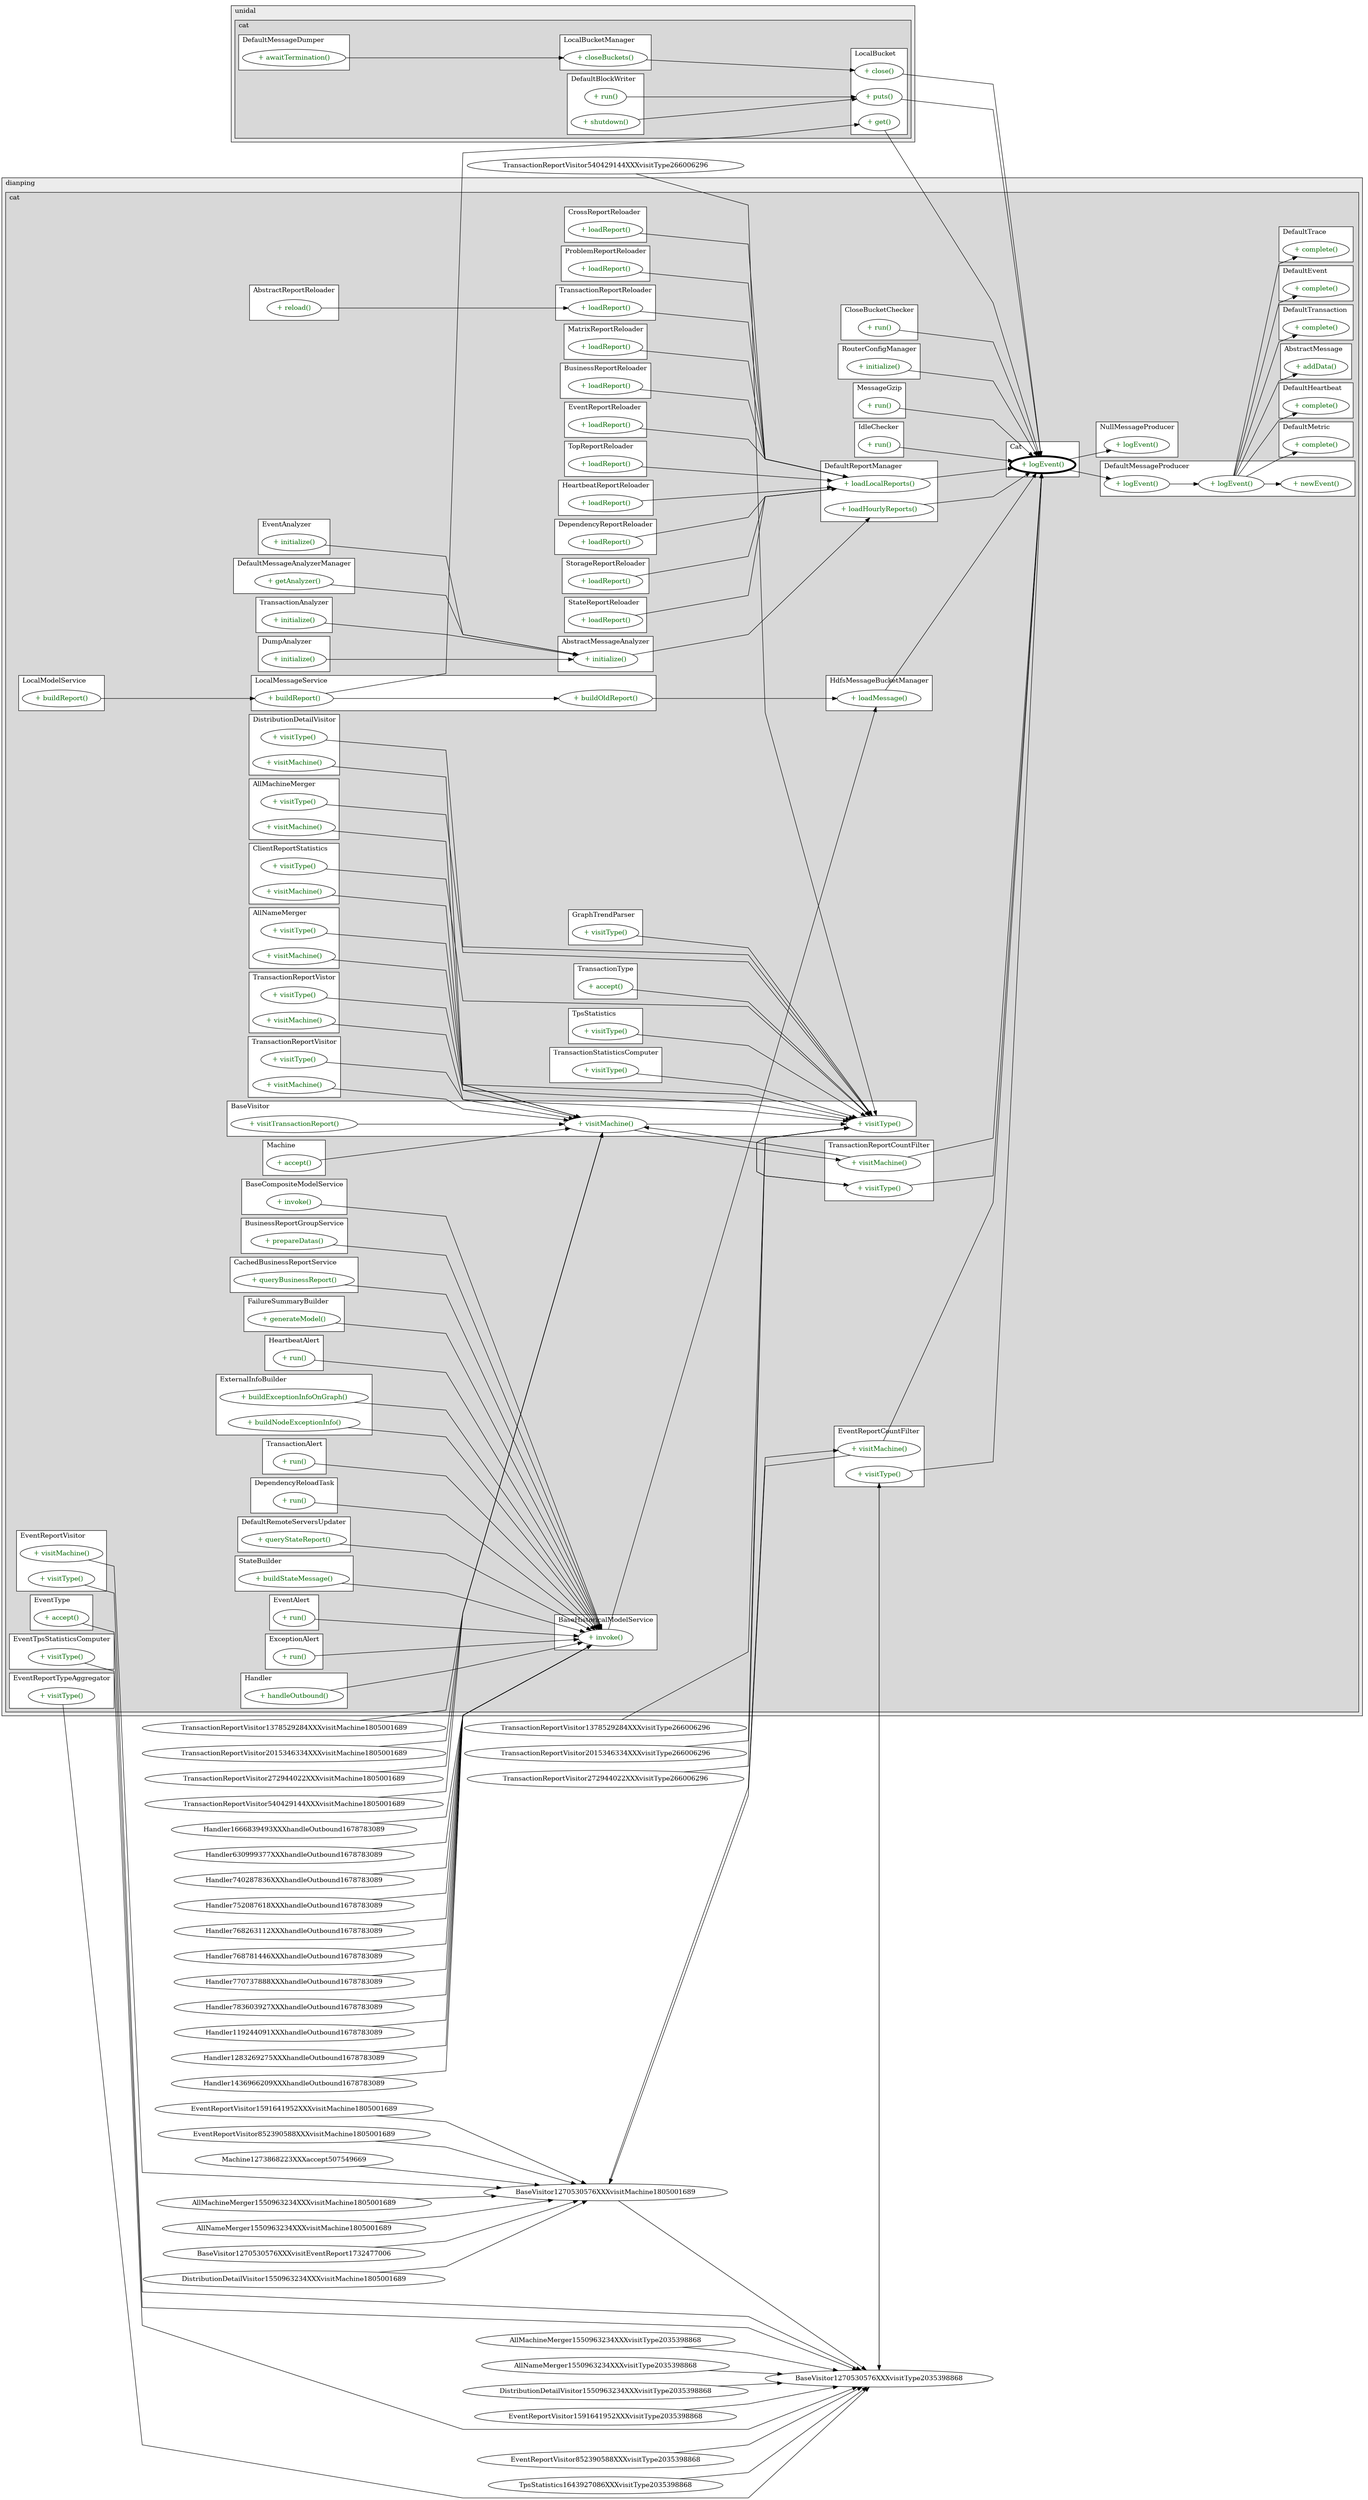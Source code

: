 @startuml

/' diagram meta data start
config=CallConfiguration;
{
  "rootMethod": "com.dianping.cat.Cat#logEvent(String,String)",
  "projectClassification": {
    "searchMode": "OpenProject", // OpenProject, AllProjects
    "includedProjects": "",
    "pathEndKeywords": "*.impl",
    "isClientPath": "",
    "isClientName": "",
    "isTestPath": "",
    "isTestName": "",
    "isMappingPath": "",
    "isMappingName": "",
    "isDataAccessPath": "",
    "isDataAccessName": "",
    "isDataStructurePath": "",
    "isDataStructureName": "",
    "isInterfaceStructuresPath": "",
    "isInterfaceStructuresName": "",
    "isEntryPointPath": "",
    "isEntryPointName": ""
  },
  "graphRestriction": {
    "classPackageExcludeFilter": "",
    "classPackageIncludeFilter": "",
    "classNameExcludeFilter": "",
    "classNameIncludeFilter": "",
    "methodNameExcludeFilter": "",
    "methodNameIncludeFilter": "",
    "removeByInheritance": "", // inheritance/annotation based filtering is done in a second step
    "removeByAnnotation": "",
    "removeByClassPackage": "", // cleanup the graph after inheritance/annotation based filtering is done
    "removeByClassName": "",
    "cutMappings": false,
    "cutEnum": true,
    "cutTests": true,
    "cutClient": true,
    "cutDataAccess": true,
    "cutInterfaceStructures": true,
    "cutDataStructures": true,
    "cutGetterAndSetter": true,
    "cutConstructors": true
  },
  "graphTraversal": {
    "forwardDepth": 3,
    "backwardDepth": 3,
    "classPackageExcludeFilter": "",
    "classPackageIncludeFilter": "",
    "classNameExcludeFilter": "",
    "classNameIncludeFilter": "",
    "methodNameExcludeFilter": "",
    "methodNameIncludeFilter": "",
    "hideMappings": false,
    "hideDataStructures": false,
    "hidePrivateMethods": true,
    "hideInterfaceCalls": true, // indirection: implementation -> interface (is hidden) -> implementation
    "onlyShowApplicationEntryPoints": false // root node is included
  },
  "details": {
    "aggregation": "GroupByClass", // ByClass, GroupByClass, None
    "showMethodParametersTypes": false,
    "showMethodParametersNames": false,
    "showMethodReturnType": false,
    "showPackageLevels": 2,
    "showCallOrder": false,
    "edgeMode": "MethodsOnly", // TypesOnly, MethodsOnly, TypesAndMethods, MethodsAndDirectTypeUsage
    "showDetailedClassStructure": false
  },
  "rootClass": "com.dianping.cat.Cat"
}
diagram meta data end '/



digraph g {
    rankdir="LR"
    splines=polyline
    

'nodes 
subgraph cluster_231963676 { 
   	label=dianping
	labeljust=l
	fillcolor="#ececec"
	style=filled
   
   subgraph cluster_1054235340 { 
   	label=cat
	labeljust=l
	fillcolor="#d8d8d8"
	style=filled
   
   subgraph cluster_1015290100 { 
   	label=Machine
	labeljust=l
	fillcolor=white
	style=filled
   
   Machine397285307XXXaccept507549669[
	label="+ accept()"
	style=filled
	fillcolor=white
	tooltip="Machine

null"
	fontcolor=darkgreen
];
} 

subgraph cluster_1027207451 { 
   	label=TransactionType
	labeljust=l
	fillcolor=white
	style=filled
   
   TransactionType397285307XXXaccept507549669[
	label="+ accept()"
	style=filled
	fillcolor=white
	tooltip="TransactionType

null"
	fontcolor=darkgreen
];
} 

subgraph cluster_1092814406 { 
   	label=AllNameMerger
	labeljust=l
	fillcolor=white
	style=filled
   
   AllNameMerger1014684834XXXvisitMachine1805001689[
	label="+ visitMachine()"
	style=filled
	fillcolor=white
	tooltip="AllNameMerger

null"
	fontcolor=darkgreen
];

AllNameMerger1014684834XXXvisitType266006296[
	label="+ visitType()"
	style=filled
	fillcolor=white
	tooltip="AllNameMerger

null"
	fontcolor=darkgreen
];
} 

subgraph cluster_1104302607 { 
   	label=CloseBucketChecker
	labeljust=l
	fillcolor=white
	style=filled
   
   CloseBucketChecker1196726320XXXrun0[
	label="+ run()"
	style=filled
	fillcolor=white
	tooltip="CloseBucketChecker

null"
	fontcolor=darkgreen
];
} 

subgraph cluster_1112354460 { 
   	label=ProblemReportReloader
	labeljust=l
	fillcolor=white
	style=filled
   
   ProblemReportReloader116099857XXXloadReport3327612[
	label="+ loadReport()"
	style=filled
	fillcolor=white
	tooltip="ProblemReportReloader

null"
	fontcolor=darkgreen
];
} 

subgraph cluster_1171320324 { 
   	label=DefaultMetric
	labeljust=l
	fillcolor=white
	style=filled
   
   DefaultMetric982561799XXXcomplete0[
	label="+ complete()"
	style=filled
	fillcolor=white
	tooltip="DefaultMetric

&#10;		 Complete the message construction.&#10;		"
	fontcolor=darkgreen
];
} 

subgraph cluster_1230537965 { 
   	label=AbstractReportReloader
	labeljust=l
	fillcolor=white
	style=filled
   
   AbstractReportReloader1534198365XXXreload3327612[
	label="+ reload()"
	style=filled
	fillcolor=white
	tooltip="AbstractReportReloader

null"
	fontcolor=darkgreen
];
} 

subgraph cluster_1257165599 { 
   	label=BusinessReportGroupService
	labeljust=l
	fillcolor=white
	style=filled
   
   BusinessReportGroupService792960521XXXprepareDatas477497297[
	label="+ prepareDatas()"
	style=filled
	fillcolor=white
	tooltip="BusinessReportGroupService

null"
	fontcolor=darkgreen
];
} 

subgraph cluster_1309613838 { 
   	label=CachedBusinessReportService
	labeljust=l
	fillcolor=white
	style=filled
   
   CachedBusinessReportService798456449XXXqueryBusinessReport950324557[
	label="+ queryBusinessReport()"
	style=filled
	fillcolor=white
	tooltip="CachedBusinessReportService

null"
	fontcolor=darkgreen
];
} 

subgraph cluster_1311775320 { 
   	label=MatrixReportReloader
	labeljust=l
	fillcolor=white
	style=filled
   
   MatrixReportReloader116099857XXXloadReport3327612[
	label="+ loadReport()"
	style=filled
	fillcolor=white
	tooltip="MatrixReportReloader

null"
	fontcolor=darkgreen
];
} 

subgraph cluster_1354815889 { 
   	label=DumpAnalyzer
	labeljust=l
	fillcolor=white
	style=filled
   
   DumpAnalyzer762293801XXXinitialize1545233316[
	label="+ initialize()"
	style=filled
	fillcolor=white
	tooltip="DumpAnalyzer

null"
	fontcolor=darkgreen
];
} 

subgraph cluster_1402298898 { 
   	label=EventTpsStatisticsComputer
	labeljust=l
	fillcolor=white
	style=filled
   
   EventTpsStatisticsComputer2139641623XXXvisitType2035398868[
	label="+ visitType()"
	style=filled
	fillcolor=white
	tooltip="EventTpsStatisticsComputer

null"
	fontcolor=darkgreen
];
} 

subgraph cluster_1419266843 { 
   	label=TransactionReportReloader
	labeljust=l
	fillcolor=white
	style=filled
   
   TransactionReportReloader116099857XXXloadReport3327612[
	label="+ loadReport()"
	style=filled
	fillcolor=white
	tooltip="TransactionReportReloader

null"
	fontcolor=darkgreen
];
} 

subgraph cluster_1423420454 { 
   	label=RouterConfigManager
	labeljust=l
	fillcolor=white
	style=filled
   
   RouterConfigManager938245874XXXinitialize0[
	label="+ initialize()"
	style=filled
	fillcolor=white
	tooltip="RouterConfigManager

null"
	fontcolor=darkgreen
];
} 

subgraph cluster_1454440535 { 
   	label=TransactionStatisticsComputer
	labeljust=l
	fillcolor=white
	style=filled
   
   TransactionStatisticsComputer976050789XXXvisitType266006296[
	label="+ visitType()"
	style=filled
	fillcolor=white
	tooltip="TransactionStatisticsComputer

null"
	fontcolor=darkgreen
];
} 

subgraph cluster_146084160 { 
   	label=FailureSummaryBuilder
	labeljust=l
	fillcolor=white
	style=filled
   
   FailureSummaryBuilder655011407XXXgenerateModel950324557[
	label="+ generateModel()"
	style=filled
	fillcolor=white
	tooltip="FailureSummaryBuilder

null"
	fontcolor=darkgreen
];
} 

subgraph cluster_1508807895 { 
   	label=BusinessReportReloader
	labeljust=l
	fillcolor=white
	style=filled
   
   BusinessReportReloader116099857XXXloadReport3327612[
	label="+ loadReport()"
	style=filled
	fillcolor=white
	tooltip="BusinessReportReloader

null"
	fontcolor=darkgreen
];
} 

subgraph cluster_1536005449 { 
   	label=HeartbeatAlert
	labeljust=l
	fillcolor=white
	style=filled
   
   HeartbeatAlert1714023003XXXrun0[
	label="+ run()"
	style=filled
	fillcolor=white
	tooltip="HeartbeatAlert

null"
	fontcolor=darkgreen
];
} 

subgraph cluster_1566527841 { 
   	label=LocalMessageService
	labeljust=l
	fillcolor=white
	style=filled
   
   LocalMessageService372281738XXXbuildOldReport1340167043[
	label="+ buildOldReport()"
	style=filled
	fillcolor=white
	tooltip="LocalMessageService

null"
	fontcolor=darkgreen
];

LocalMessageService372281738XXXbuildReport1340167043[
	label="+ buildReport()"
	style=filled
	fillcolor=white
	tooltip="LocalMessageService

null"
	fontcolor=darkgreen
];
} 

subgraph cluster_1575149545 { 
   	label=EventReportReloader
	labeljust=l
	fillcolor=white
	style=filled
   
   EventReportReloader116099857XXXloadReport3327612[
	label="+ loadReport()"
	style=filled
	fillcolor=white
	tooltip="EventReportReloader

null"
	fontcolor=darkgreen
];
} 

subgraph cluster_1631429255 { 
   	label=ExternalInfoBuilder
	labeljust=l
	fillcolor=white
	style=filled
   
   ExternalInfoBuilder119244091XXXbuildExceptionInfoOnGraph693934916[
	label="+ buildExceptionInfoOnGraph()"
	style=filled
	fillcolor=white
	tooltip="ExternalInfoBuilder

null"
	fontcolor=darkgreen
];

ExternalInfoBuilder119244091XXXbuildNodeExceptionInfo1055667658[
	label="+ buildNodeExceptionInfo()"
	style=filled
	fillcolor=white
	tooltip="ExternalInfoBuilder

null"
	fontcolor=darkgreen
];
} 

subgraph cluster_16322269 { 
   	label=MessageGzip
	labeljust=l
	fillcolor=white
	style=filled
   
   MessageGzip1196726320XXXrun0[
	label="+ run()"
	style=filled
	fillcolor=white
	tooltip="MessageGzip

null"
	fontcolor=darkgreen
];
} 

subgraph cluster_1663430405 { 
   	label=TransactionAlert
	labeljust=l
	fillcolor=white
	style=filled
   
   TransactionAlert149352775XXXrun0[
	label="+ run()"
	style=filled
	fillcolor=white
	tooltip="TransactionAlert

null"
	fontcolor=darkgreen
];
} 

subgraph cluster_1714593488 { 
   	label=DefaultHeartbeat
	labeljust=l
	fillcolor=white
	style=filled
   
   DefaultHeartbeat982561799XXXcomplete0[
	label="+ complete()"
	style=filled
	fillcolor=white
	tooltip="DefaultHeartbeat

&#10;		 Complete the message construction.&#10;		"
	fontcolor=darkgreen
];
} 

subgraph cluster_1756666490 { 
   	label=EventReportTypeAggregator
	labeljust=l
	fillcolor=white
	style=filled
   
   EventReportTypeAggregator2139641623XXXvisitType2035398868[
	label="+ visitType()"
	style=filled
	fillcolor=white
	tooltip="EventReportTypeAggregator

null"
	fontcolor=darkgreen
];
} 

subgraph cluster_1793177277 { 
   	label=TransactionReportVistor
	labeljust=l
	fillcolor=white
	style=filled
   
   TransactionReportVistor768263112XXXvisitMachine1805001689[
	label="+ visitMachine()"
	style=filled
	fillcolor=white
	tooltip="TransactionReportVistor

null"
	fontcolor=darkgreen
];

TransactionReportVistor768263112XXXvisitType266006296[
	label="+ visitType()"
	style=filled
	fillcolor=white
	tooltip="TransactionReportVistor

null"
	fontcolor=darkgreen
];
} 

subgraph cluster_1808896656 { 
   	label=AbstractMessage
	labeljust=l
	fillcolor=white
	style=filled
   
   AbstractMessage982561799XXXaddData1808118735[
	label="+ addData()"
	style=filled
	fillcolor=white
	tooltip="AbstractMessage

&#10;		 add one or multiple key-value pairs to the message.&#10;		&#10;		 @param keyValuePairs key-value pairs like 'a=1&b=2&...'&#10;		"
	fontcolor=darkgreen
];
} 

subgraph cluster_1811805865 { 
   	label=EventAnalyzer
	labeljust=l
	fillcolor=white
	style=filled
   
   EventAnalyzer2139641623XXXinitialize1545233316[
	label="+ initialize()"
	style=filled
	fillcolor=white
	tooltip="EventAnalyzer

null"
	fontcolor=darkgreen
];
} 

subgraph cluster_1824915805 { 
   	label=DefaultReportManager
	labeljust=l
	fillcolor=white
	style=filled
   
   DefaultReportManager1062576471XXXloadHourlyReports1893863326[
	label="+ loadHourlyReports()"
	style=filled
	fillcolor=white
	tooltip="DefaultReportManager

null"
	fontcolor=darkgreen
];

DefaultReportManager1062576471XXXloadLocalReports78517503[
	label="+ loadLocalReports()"
	style=filled
	fillcolor=white
	tooltip="DefaultReportManager

null"
	fontcolor=darkgreen
];
} 

subgraph cluster_1842262706 { 
   	label=AbstractMessageAnalyzer
	labeljust=l
	fillcolor=white
	style=filled
   
   AbstractMessageAnalyzer468824849XXXinitialize1545233316[
	label="+ initialize()"
	style=filled
	fillcolor=white
	tooltip="AbstractMessageAnalyzer

null"
	fontcolor=darkgreen
];
} 

subgraph cluster_1859717909 { 
   	label=IdleChecker
	labeljust=l
	fillcolor=white
	style=filled
   
   IdleChecker1514078750XXXrun0[
	label="+ run()"
	style=filled
	fillcolor=white
	tooltip="IdleChecker

null"
	fontcolor=darkgreen
];
} 

subgraph cluster_1868558254 { 
   	label=TopReportReloader
	labeljust=l
	fillcolor=white
	style=filled
   
   TopReportReloader116099857XXXloadReport3327612[
	label="+ loadReport()"
	style=filled
	fillcolor=white
	tooltip="TopReportReloader

null"
	fontcolor=darkgreen
];
} 

subgraph cluster_18792960 { 
   	label=DependencyReloadTask
	labeljust=l
	fillcolor=white
	style=filled
   
   DependencyReloadTask717202409XXXrun0[
	label="+ run()"
	style=filled
	fillcolor=white
	tooltip="DependencyReloadTask

null"
	fontcolor=darkgreen
];
} 

subgraph cluster_189317177 { 
   	label=LocalModelService
	labeljust=l
	fillcolor=white
	style=filled
   
   LocalModelService1722581904XXXbuildReport1340167043[
	label="+ buildReport()"
	style=filled
	fillcolor=white
	tooltip="LocalModelService

null"
	fontcolor=darkgreen
];
} 

subgraph cluster_1933276400 { 
   	label=EventReportCountFilter
	labeljust=l
	fillcolor=white
	style=filled
   
   EventReportCountFilter2139641623XXXvisitMachine1805001689[
	label="+ visitMachine()"
	style=filled
	fillcolor=white
	tooltip="EventReportCountFilter

null"
	fontcolor=darkgreen
];

EventReportCountFilter2139641623XXXvisitType2035398868[
	label="+ visitType()"
	style=filled
	fillcolor=white
	tooltip="EventReportCountFilter

null"
	fontcolor=darkgreen
];
} 

subgraph cluster_1944383941 { 
   	label=BaseHistoricalModelService
	labeljust=l
	fillcolor=white
	style=filled
   
   BaseHistoricalModelService1722581904XXXinvoke1120842566[
	label="+ invoke()"
	style=filled
	fillcolor=white
	tooltip="BaseHistoricalModelService

null"
	fontcolor=darkgreen
];
} 

subgraph cluster_1969892999 { 
   	label=HeartbeatReportReloader
	labeljust=l
	fillcolor=white
	style=filled
   
   HeartbeatReportReloader116099857XXXloadReport3327612[
	label="+ loadReport()"
	style=filled
	fillcolor=white
	tooltip="HeartbeatReportReloader

null"
	fontcolor=darkgreen
];
} 

subgraph cluster_198531614 { 
   	label=DependencyReportReloader
	labeljust=l
	fillcolor=white
	style=filled
   
   DependencyReportReloader116099857XXXloadReport3327612[
	label="+ loadReport()"
	style=filled
	fillcolor=white
	tooltip="DependencyReportReloader

null"
	fontcolor=darkgreen
];
} 

subgraph cluster_2031921028 { 
   	label=DefaultRemoteServersUpdater
	labeljust=l
	fillcolor=white
	style=filled
   
   DefaultRemoteServersUpdater1539190358XXXqueryStateReport949119647[
	label="+ queryStateReport()"
	style=filled
	fillcolor=white
	tooltip="DefaultRemoteServersUpdater

null"
	fontcolor=darkgreen
];
} 

subgraph cluster_2050591348 { 
   	label=EventReportVisitor
	labeljust=l
	fillcolor=white
	style=filled
   
   EventReportVisitor1840581666XXXvisitMachine1805001689[
	label="+ visitMachine()"
	style=filled
	fillcolor=white
	tooltip="EventReportVisitor

null"
	fontcolor=darkgreen
];

EventReportVisitor1840581666XXXvisitType2035398868[
	label="+ visitType()"
	style=filled
	fillcolor=white
	tooltip="EventReportVisitor

null"
	fontcolor=darkgreen
];
} 

subgraph cluster_2052925464 { 
   	label=TransactionReportCountFilter
	labeljust=l
	fillcolor=white
	style=filled
   
   TransactionReportCountFilter976050789XXXvisitMachine1805001689[
	label="+ visitMachine()"
	style=filled
	fillcolor=white
	tooltip="TransactionReportCountFilter

null"
	fontcolor=darkgreen
];

TransactionReportCountFilter976050789XXXvisitType266006296[
	label="+ visitType()"
	style=filled
	fillcolor=white
	tooltip="TransactionReportCountFilter

null"
	fontcolor=darkgreen
];
} 

subgraph cluster_2108814250 { 
   	label=HdfsMessageBucketManager
	labeljust=l
	fillcolor=white
	style=filled
   
   HdfsMessageBucketManager1768709789XXXloadMessage1808118735[
	label="+ loadMessage()"
	style=filled
	fillcolor=white
	tooltip="HdfsMessageBucketManager

null"
	fontcolor=darkgreen
];
} 

subgraph cluster_248402300 { 
   	label=DefaultMessageAnalyzerManager
	labeljust=l
	fillcolor=white
	style=filled
   
   DefaultMessageAnalyzerManager468824849XXXgetAnalyzer949119647[
	label="+ getAnalyzer()"
	style=filled
	fillcolor=white
	tooltip="DefaultMessageAnalyzerManager

null"
	fontcolor=darkgreen
];
} 

subgraph cluster_287720525 { 
   	label=DistributionDetailVisitor
	labeljust=l
	fillcolor=white
	style=filled
   
   DistributionDetailVisitor1014684834XXXvisitMachine1805001689[
	label="+ visitMachine()"
	style=filled
	fillcolor=white
	tooltip="DistributionDetailVisitor

null"
	fontcolor=darkgreen
];

DistributionDetailVisitor1014684834XXXvisitType266006296[
	label="+ visitType()"
	style=filled
	fillcolor=white
	tooltip="DistributionDetailVisitor

null"
	fontcolor=darkgreen
];
} 

subgraph cluster_351046188 { 
   	label=AllMachineMerger
	labeljust=l
	fillcolor=white
	style=filled
   
   AllMachineMerger1014684834XXXvisitMachine1805001689[
	label="+ visitMachine()"
	style=filled
	fillcolor=white
	tooltip="AllMachineMerger

null"
	fontcolor=darkgreen
];

AllMachineMerger1014684834XXXvisitType266006296[
	label="+ visitType()"
	style=filled
	fillcolor=white
	tooltip="AllMachineMerger

null"
	fontcolor=darkgreen
];
} 

subgraph cluster_391222381 { 
   	label=ClientReportStatistics
	labeljust=l
	fillcolor=white
	style=filled
   
   ClientReportStatistics1271214333XXXvisitMachine1805001689[
	label="+ visitMachine()"
	style=filled
	fillcolor=white
	tooltip="ClientReportStatistics

null"
	fontcolor=darkgreen
];

ClientReportStatistics1271214333XXXvisitType266006296[
	label="+ visitType()"
	style=filled
	fillcolor=white
	tooltip="ClientReportStatistics

null"
	fontcolor=darkgreen
];
} 

subgraph cluster_398883310 { 
   	label=DefaultTransaction
	labeljust=l
	fillcolor=white
	style=filled
   
   DefaultTransaction982561799XXXcomplete0[
	label="+ complete()"
	style=filled
	fillcolor=white
	tooltip="DefaultTransaction

&#10;		 Complete the message construction.&#10;		"
	fontcolor=darkgreen
];
} 

subgraph cluster_42615432 { 
   	label=StorageReportReloader
	labeljust=l
	fillcolor=white
	style=filled
   
   StorageReportReloader116099857XXXloadReport3327612[
	label="+ loadReport()"
	style=filled
	fillcolor=white
	tooltip="StorageReportReloader

null"
	fontcolor=darkgreen
];
} 

subgraph cluster_440947171 { 
   	label=BaseVisitor
	labeljust=l
	fillcolor=white
	style=filled
   
   BaseVisitor390039700XXXvisitMachine1805001689[
	label="+ visitMachine()"
	style=filled
	fillcolor=white
	tooltip="BaseVisitor

null"
	fontcolor=darkgreen
];

BaseVisitor390039700XXXvisitTransactionReport2141702766[
	label="+ visitTransactionReport()"
	style=filled
	fillcolor=white
	tooltip="BaseVisitor

null"
	fontcolor=darkgreen
];

BaseVisitor390039700XXXvisitType266006296[
	label="+ visitType()"
	style=filled
	fillcolor=white
	tooltip="BaseVisitor

null"
	fontcolor=darkgreen
];
} 

subgraph cluster_456340942 { 
   	label=StateReportReloader
	labeljust=l
	fillcolor=white
	style=filled
   
   StateReportReloader116099857XXXloadReport3327612[
	label="+ loadReport()"
	style=filled
	fillcolor=white
	tooltip="StateReportReloader

null"
	fontcolor=darkgreen
];
} 

subgraph cluster_527168046 { 
   	label=TpsStatistics
	labeljust=l
	fillcolor=white
	style=filled
   
   TpsStatistics88127514XXXvisitType266006296[
	label="+ visitType()"
	style=filled
	fillcolor=white
	tooltip="TpsStatistics

null"
	fontcolor=darkgreen
];
} 

subgraph cluster_557111791 { 
   	label=TransactionReportVisitor
	labeljust=l
	fillcolor=white
	style=filled
   
   TransactionReportVisitor1913663259XXXvisitMachine1805001689[
	label="+ visitMachine()"
	style=filled
	fillcolor=white
	tooltip="TransactionReportVisitor

null"
	fontcolor=darkgreen
];

TransactionReportVisitor1913663259XXXvisitType266006296[
	label="+ visitType()"
	style=filled
	fillcolor=white
	tooltip="TransactionReportVisitor

null"
	fontcolor=darkgreen
];
} 

subgraph cluster_642047153 { 
   	label=TransactionAnalyzer
	labeljust=l
	fillcolor=white
	style=filled
   
   TransactionAnalyzer976050789XXXinitialize1545233316[
	label="+ initialize()"
	style=filled
	fillcolor=white
	tooltip="TransactionAnalyzer

null"
	fontcolor=darkgreen
];
} 

subgraph cluster_647801249 { 
   	label=StateBuilder
	labeljust=l
	fillcolor=white
	style=filled
   
   StateBuilder783603927XXXbuildStateMessage2028467489[
	label="+ buildStateMessage()"
	style=filled
	fillcolor=white
	tooltip="StateBuilder

null"
	fontcolor=darkgreen
];
} 

subgraph cluster_653325837 { 
   	label=EventAlert
	labeljust=l
	fillcolor=white
	style=filled
   
   EventAlert1946561597XXXrun0[
	label="+ run()"
	style=filled
	fillcolor=white
	tooltip="EventAlert

null"
	fontcolor=darkgreen
];
} 

subgraph cluster_690055997 { 
   	label=CrossReportReloader
	labeljust=l
	fillcolor=white
	style=filled
   
   CrossReportReloader116099857XXXloadReport3327612[
	label="+ loadReport()"
	style=filled
	fillcolor=white
	tooltip="CrossReportReloader

null"
	fontcolor=darkgreen
];
} 

subgraph cluster_698307350 { 
   	label=GraphTrendParser
	labeljust=l
	fillcolor=white
	style=filled
   
   GraphTrendParser88127514XXXvisitType266006296[
	label="+ visitType()"
	style=filled
	fillcolor=white
	tooltip="GraphTrendParser

null"
	fontcolor=darkgreen
];
} 

subgraph cluster_729580959 { 
   	label=Cat
	labeljust=l
	fillcolor=white
	style=filled
   
   Cat2002533913XXXlogEvent2013066710[
	label="+ logEvent()"
	style=filled
	fillcolor=white
	tooltip="Cat

null"
	penwidth=4
	fontcolor=darkgreen
];
} 

subgraph cluster_754689691 { 
   	label=EventType
	labeljust=l
	fillcolor=white
	style=filled
   
   EventType1273868223XXXaccept507549669[
	label="+ accept()"
	style=filled
	fillcolor=white
	tooltip="EventType

null"
	fontcolor=darkgreen
];
} 

subgraph cluster_766785005 { 
   	label=DefaultMessageProducer
	labeljust=l
	fillcolor=white
	style=filled
   
   DefaultMessageProducer982561799XXXlogEvent2012146208[
	label="+ logEvent()"
	style=filled
	fillcolor=white
	tooltip="DefaultMessageProducer

&#10;		 Log an event in one shot.&#10;		&#10;		 @param type event type&#10;		 @param name event name&#10;		 @param status \"0\" means success, otherwise means error code&#10;		 @param nameValuePairs name value pairs in the format of \"a=1&b=2&...\"&#10;		"
	fontcolor=darkgreen
];

DefaultMessageProducer982561799XXXlogEvent2013066710[
	label="+ logEvent()"
	style=filled
	fillcolor=white
	tooltip="DefaultMessageProducer

&#10;		 Log an event in one shot with SUCCESS status.&#10;		&#10;		 @param type event type&#10;		 @param name event name&#10;		"
	fontcolor=darkgreen
];

DefaultMessageProducer982561799XXXnewEvent2013066710[
	label="+ newEvent()"
	style=filled
	fillcolor=white
	tooltip="DefaultMessageProducer

&#10;		 Create a new event with given type and name.&#10;		&#10;		 @param type event type&#10;		 @param name event name&#10;		"
	fontcolor=darkgreen
];
} 

subgraph cluster_773623139 { 
   	label=NullMessageProducer
	labeljust=l
	fillcolor=white
	style=filled
   
   NullMessageProducer982561799XXXlogEvent2013066710[
	label="+ logEvent()"
	style=filled
	fillcolor=white
	tooltip="NullMessageProducer

&#10;		 Log an event in one shot with SUCCESS status.&#10;		&#10;		 @param type event type&#10;		 @param name event name&#10;		"
	fontcolor=darkgreen
];
} 

subgraph cluster_786603214 { 
   	label=DefaultEvent
	labeljust=l
	fillcolor=white
	style=filled
   
   DefaultEvent982561799XXXcomplete0[
	label="+ complete()"
	style=filled
	fillcolor=white
	tooltip="DefaultEvent

&#10;		 Complete the message construction.&#10;		"
	fontcolor=darkgreen
];
} 

subgraph cluster_7896541 { 
   	label=ExceptionAlert
	labeljust=l
	fillcolor=white
	style=filled
   
   ExceptionAlert433294088XXXrun0[
	label="+ run()"
	style=filled
	fillcolor=white
	tooltip="ExceptionAlert

null"
	fontcolor=darkgreen
];
} 

subgraph cluster_800332665 { 
   	label=DefaultTrace
	labeljust=l
	fillcolor=white
	style=filled
   
   DefaultTrace982561799XXXcomplete0[
	label="+ complete()"
	style=filled
	fillcolor=white
	tooltip="DefaultTrace

&#10;		 Complete the message construction.&#10;		"
	fontcolor=darkgreen
];
} 

subgraph cluster_861740201 { 
   	label=Handler
	labeljust=l
	fillcolor=white
	style=filled
   
   Handler1913663259XXXhandleOutbound1678783089[
	label="+ handleOutbound()"
	style=filled
	fillcolor=white
	tooltip="Handler

null"
	fontcolor=darkgreen
];
} 

subgraph cluster_872551164 { 
   	label=BaseCompositeModelService
	labeljust=l
	fillcolor=white
	style=filled
   
   BaseCompositeModelService1722581904XXXinvoke1120842566[
	label="+ invoke()"
	style=filled
	fillcolor=white
	tooltip="BaseCompositeModelService

null"
	fontcolor=darkgreen
];
} 
} 
} 

subgraph cluster_840542049 { 
   	label=unidal
	labeljust=l
	fillcolor="#ececec"
	style=filled
   
   subgraph cluster_1272011271 { 
   	label=cat
	labeljust=l
	fillcolor="#d8d8d8"
	style=filled
   
   subgraph cluster_108555434 { 
   	label=DefaultMessageDumper
	labeljust=l
	fillcolor=white
	style=filled
   
   DefaultMessageDumper1268439265XXXawaitTermination104431[
	label="+ awaitTermination()"
	style=filled
	fillcolor=white
	tooltip="DefaultMessageDumper

null"
	fontcolor=darkgreen
];
} 

subgraph cluster_146890578 { 
   	label=LocalBucketManager
	labeljust=l
	fillcolor=white
	style=filled
   
   LocalBucketManager663634356XXXcloseBuckets104431[
	label="+ closeBuckets()"
	style=filled
	fillcolor=white
	tooltip="LocalBucketManager

null"
	fontcolor=darkgreen
];
} 

subgraph cluster_211959378 { 
   	label=DefaultBlockWriter
	labeljust=l
	fillcolor=white
	style=filled
   
   DefaultBlockWriter1268439265XXXrun0[
	label="+ run()"
	style=filled
	fillcolor=white
	tooltip="DefaultBlockWriter

null"
	fontcolor=darkgreen
];

DefaultBlockWriter1268439265XXXshutdown0[
	label="+ shutdown()"
	style=filled
	fillcolor=white
	tooltip="DefaultBlockWriter

null"
	fontcolor=darkgreen
];
} 

subgraph cluster_942099419 { 
   	label=LocalBucket
	labeljust=l
	fillcolor=white
	style=filled
   
   LocalBucket663634356XXXclose0[
	label="+ close()"
	style=filled
	fillcolor=white
	tooltip="LocalBucket

null"
	fontcolor=darkgreen
];

LocalBucket663634356XXXget563954530[
	label="+ get()"
	style=filled
	fillcolor=white
	tooltip="LocalBucket

null"
	fontcolor=darkgreen
];

LocalBucket663634356XXXputs211447561[
	label="+ puts()"
	style=filled
	fillcolor=white
	tooltip="LocalBucket

null"
	fontcolor=darkgreen
];
} 
} 
} 

'edges    
AbstractMessageAnalyzer468824849XXXinitialize1545233316 -> DefaultReportManager1062576471XXXloadHourlyReports1893863326;
AbstractReportReloader1534198365XXXreload3327612 -> TransactionReportReloader116099857XXXloadReport3327612;
AllMachineMerger1014684834XXXvisitMachine1805001689 -> BaseVisitor390039700XXXvisitMachine1805001689;
AllMachineMerger1014684834XXXvisitType266006296 -> BaseVisitor390039700XXXvisitType266006296;
AllMachineMerger1550963234XXXvisitMachine1805001689 -> BaseVisitor1270530576XXXvisitMachine1805001689;
AllMachineMerger1550963234XXXvisitType2035398868 -> BaseVisitor1270530576XXXvisitType2035398868;
AllNameMerger1014684834XXXvisitMachine1805001689 -> BaseVisitor390039700XXXvisitMachine1805001689;
AllNameMerger1014684834XXXvisitType266006296 -> BaseVisitor390039700XXXvisitType266006296;
AllNameMerger1550963234XXXvisitMachine1805001689 -> BaseVisitor1270530576XXXvisitMachine1805001689;
AllNameMerger1550963234XXXvisitType2035398868 -> BaseVisitor1270530576XXXvisitType2035398868;
BaseCompositeModelService1722581904XXXinvoke1120842566 -> BaseHistoricalModelService1722581904XXXinvoke1120842566;
BaseHistoricalModelService1722581904XXXinvoke1120842566 -> HdfsMessageBucketManager1768709789XXXloadMessage1808118735;
BaseVisitor1270530576XXXvisitEventReport1732477006 -> BaseVisitor1270530576XXXvisitMachine1805001689;
BaseVisitor1270530576XXXvisitMachine1805001689 -> BaseVisitor1270530576XXXvisitType2035398868;
BaseVisitor1270530576XXXvisitMachine1805001689 -> EventReportCountFilter2139641623XXXvisitMachine1805001689;
BaseVisitor1270530576XXXvisitType2035398868 -> EventReportCountFilter2139641623XXXvisitType2035398868;
BaseVisitor390039700XXXvisitMachine1805001689 -> BaseVisitor390039700XXXvisitType266006296;
BaseVisitor390039700XXXvisitMachine1805001689 -> TransactionReportCountFilter976050789XXXvisitMachine1805001689;
BaseVisitor390039700XXXvisitTransactionReport2141702766 -> BaseVisitor390039700XXXvisitMachine1805001689;
BaseVisitor390039700XXXvisitType266006296 -> TransactionReportCountFilter976050789XXXvisitType266006296;
BusinessReportGroupService792960521XXXprepareDatas477497297 -> BaseHistoricalModelService1722581904XXXinvoke1120842566;
BusinessReportReloader116099857XXXloadReport3327612 -> DefaultReportManager1062576471XXXloadLocalReports78517503;
CachedBusinessReportService798456449XXXqueryBusinessReport950324557 -> BaseHistoricalModelService1722581904XXXinvoke1120842566;
Cat2002533913XXXlogEvent2013066710 -> DefaultMessageProducer982561799XXXlogEvent2013066710;
Cat2002533913XXXlogEvent2013066710 -> NullMessageProducer982561799XXXlogEvent2013066710;
ClientReportStatistics1271214333XXXvisitMachine1805001689 -> BaseVisitor390039700XXXvisitMachine1805001689;
ClientReportStatistics1271214333XXXvisitType266006296 -> BaseVisitor390039700XXXvisitType266006296;
CloseBucketChecker1196726320XXXrun0 -> Cat2002533913XXXlogEvent2013066710;
CrossReportReloader116099857XXXloadReport3327612 -> DefaultReportManager1062576471XXXloadLocalReports78517503;
DefaultBlockWriter1268439265XXXrun0 -> LocalBucket663634356XXXputs211447561;
DefaultBlockWriter1268439265XXXshutdown0 -> LocalBucket663634356XXXputs211447561;
DefaultMessageAnalyzerManager468824849XXXgetAnalyzer949119647 -> AbstractMessageAnalyzer468824849XXXinitialize1545233316;
DefaultMessageDumper1268439265XXXawaitTermination104431 -> LocalBucketManager663634356XXXcloseBuckets104431;
DefaultMessageProducer982561799XXXlogEvent2012146208 -> AbstractMessage982561799XXXaddData1808118735;
DefaultMessageProducer982561799XXXlogEvent2012146208 -> DefaultEvent982561799XXXcomplete0;
DefaultMessageProducer982561799XXXlogEvent2012146208 -> DefaultHeartbeat982561799XXXcomplete0;
DefaultMessageProducer982561799XXXlogEvent2012146208 -> DefaultMessageProducer982561799XXXnewEvent2013066710;
DefaultMessageProducer982561799XXXlogEvent2012146208 -> DefaultMetric982561799XXXcomplete0;
DefaultMessageProducer982561799XXXlogEvent2012146208 -> DefaultTrace982561799XXXcomplete0;
DefaultMessageProducer982561799XXXlogEvent2012146208 -> DefaultTransaction982561799XXXcomplete0;
DefaultMessageProducer982561799XXXlogEvent2013066710 -> DefaultMessageProducer982561799XXXlogEvent2012146208;
DefaultRemoteServersUpdater1539190358XXXqueryStateReport949119647 -> BaseHistoricalModelService1722581904XXXinvoke1120842566;
DefaultReportManager1062576471XXXloadHourlyReports1893863326 -> Cat2002533913XXXlogEvent2013066710;
DefaultReportManager1062576471XXXloadLocalReports78517503 -> Cat2002533913XXXlogEvent2013066710;
DependencyReloadTask717202409XXXrun0 -> BaseHistoricalModelService1722581904XXXinvoke1120842566;
DependencyReportReloader116099857XXXloadReport3327612 -> DefaultReportManager1062576471XXXloadLocalReports78517503;
DistributionDetailVisitor1014684834XXXvisitMachine1805001689 -> BaseVisitor390039700XXXvisitMachine1805001689;
DistributionDetailVisitor1014684834XXXvisitType266006296 -> BaseVisitor390039700XXXvisitType266006296;
DistributionDetailVisitor1550963234XXXvisitMachine1805001689 -> BaseVisitor1270530576XXXvisitMachine1805001689;
DistributionDetailVisitor1550963234XXXvisitType2035398868 -> BaseVisitor1270530576XXXvisitType2035398868;
DumpAnalyzer762293801XXXinitialize1545233316 -> AbstractMessageAnalyzer468824849XXXinitialize1545233316;
EventAlert1946561597XXXrun0 -> BaseHistoricalModelService1722581904XXXinvoke1120842566;
EventAnalyzer2139641623XXXinitialize1545233316 -> AbstractMessageAnalyzer468824849XXXinitialize1545233316;
EventReportCountFilter2139641623XXXvisitMachine1805001689 -> BaseVisitor1270530576XXXvisitMachine1805001689;
EventReportCountFilter2139641623XXXvisitMachine1805001689 -> Cat2002533913XXXlogEvent2013066710;
EventReportCountFilter2139641623XXXvisitType2035398868 -> BaseVisitor1270530576XXXvisitType2035398868;
EventReportCountFilter2139641623XXXvisitType2035398868 -> Cat2002533913XXXlogEvent2013066710;
EventReportReloader116099857XXXloadReport3327612 -> DefaultReportManager1062576471XXXloadLocalReports78517503;
EventReportTypeAggregator2139641623XXXvisitType2035398868 -> BaseVisitor1270530576XXXvisitType2035398868;
EventReportVisitor1591641952XXXvisitMachine1805001689 -> BaseVisitor1270530576XXXvisitMachine1805001689;
EventReportVisitor1591641952XXXvisitType2035398868 -> BaseVisitor1270530576XXXvisitType2035398868;
EventReportVisitor1840581666XXXvisitMachine1805001689 -> BaseVisitor1270530576XXXvisitMachine1805001689;
EventReportVisitor1840581666XXXvisitType2035398868 -> BaseVisitor1270530576XXXvisitType2035398868;
EventReportVisitor852390588XXXvisitMachine1805001689 -> BaseVisitor1270530576XXXvisitMachine1805001689;
EventReportVisitor852390588XXXvisitType2035398868 -> BaseVisitor1270530576XXXvisitType2035398868;
EventTpsStatisticsComputer2139641623XXXvisitType2035398868 -> BaseVisitor1270530576XXXvisitType2035398868;
EventType1273868223XXXaccept507549669 -> BaseVisitor1270530576XXXvisitType2035398868;
ExceptionAlert433294088XXXrun0 -> BaseHistoricalModelService1722581904XXXinvoke1120842566;
ExternalInfoBuilder119244091XXXbuildExceptionInfoOnGraph693934916 -> BaseHistoricalModelService1722581904XXXinvoke1120842566;
ExternalInfoBuilder119244091XXXbuildNodeExceptionInfo1055667658 -> BaseHistoricalModelService1722581904XXXinvoke1120842566;
FailureSummaryBuilder655011407XXXgenerateModel950324557 -> BaseHistoricalModelService1722581904XXXinvoke1120842566;
GraphTrendParser88127514XXXvisitType266006296 -> BaseVisitor390039700XXXvisitType266006296;
Handler119244091XXXhandleOutbound1678783089 -> BaseHistoricalModelService1722581904XXXinvoke1120842566;
Handler1283269275XXXhandleOutbound1678783089 -> BaseHistoricalModelService1722581904XXXinvoke1120842566;
Handler1436966209XXXhandleOutbound1678783089 -> BaseHistoricalModelService1722581904XXXinvoke1120842566;
Handler1666839493XXXhandleOutbound1678783089 -> BaseHistoricalModelService1722581904XXXinvoke1120842566;
Handler1913663259XXXhandleOutbound1678783089 -> BaseHistoricalModelService1722581904XXXinvoke1120842566;
Handler630999377XXXhandleOutbound1678783089 -> BaseHistoricalModelService1722581904XXXinvoke1120842566;
Handler740287836XXXhandleOutbound1678783089 -> BaseHistoricalModelService1722581904XXXinvoke1120842566;
Handler752087618XXXhandleOutbound1678783089 -> BaseHistoricalModelService1722581904XXXinvoke1120842566;
Handler768263112XXXhandleOutbound1678783089 -> BaseHistoricalModelService1722581904XXXinvoke1120842566;
Handler768781446XXXhandleOutbound1678783089 -> BaseHistoricalModelService1722581904XXXinvoke1120842566;
Handler770737888XXXhandleOutbound1678783089 -> BaseHistoricalModelService1722581904XXXinvoke1120842566;
Handler783603927XXXhandleOutbound1678783089 -> BaseHistoricalModelService1722581904XXXinvoke1120842566;
HdfsMessageBucketManager1768709789XXXloadMessage1808118735 -> Cat2002533913XXXlogEvent2013066710;
HeartbeatAlert1714023003XXXrun0 -> BaseHistoricalModelService1722581904XXXinvoke1120842566;
HeartbeatReportReloader116099857XXXloadReport3327612 -> DefaultReportManager1062576471XXXloadLocalReports78517503;
IdleChecker1514078750XXXrun0 -> Cat2002533913XXXlogEvent2013066710;
LocalBucket663634356XXXclose0 -> Cat2002533913XXXlogEvent2013066710;
LocalBucket663634356XXXget563954530 -> Cat2002533913XXXlogEvent2013066710;
LocalBucket663634356XXXputs211447561 -> Cat2002533913XXXlogEvent2013066710;
LocalBucketManager663634356XXXcloseBuckets104431 -> LocalBucket663634356XXXclose0;
LocalMessageService372281738XXXbuildOldReport1340167043 -> HdfsMessageBucketManager1768709789XXXloadMessage1808118735;
LocalMessageService372281738XXXbuildReport1340167043 -> LocalBucket663634356XXXget563954530;
LocalMessageService372281738XXXbuildReport1340167043 -> LocalMessageService372281738XXXbuildOldReport1340167043;
LocalModelService1722581904XXXbuildReport1340167043 -> LocalMessageService372281738XXXbuildReport1340167043;
Machine1273868223XXXaccept507549669 -> BaseVisitor1270530576XXXvisitMachine1805001689;
Machine397285307XXXaccept507549669 -> BaseVisitor390039700XXXvisitMachine1805001689;
MatrixReportReloader116099857XXXloadReport3327612 -> DefaultReportManager1062576471XXXloadLocalReports78517503;
MessageGzip1196726320XXXrun0 -> Cat2002533913XXXlogEvent2013066710;
ProblemReportReloader116099857XXXloadReport3327612 -> DefaultReportManager1062576471XXXloadLocalReports78517503;
RouterConfigManager938245874XXXinitialize0 -> Cat2002533913XXXlogEvent2013066710;
StateBuilder783603927XXXbuildStateMessage2028467489 -> BaseHistoricalModelService1722581904XXXinvoke1120842566;
StateReportReloader116099857XXXloadReport3327612 -> DefaultReportManager1062576471XXXloadLocalReports78517503;
StorageReportReloader116099857XXXloadReport3327612 -> DefaultReportManager1062576471XXXloadLocalReports78517503;
TopReportReloader116099857XXXloadReport3327612 -> DefaultReportManager1062576471XXXloadLocalReports78517503;
TpsStatistics1643927086XXXvisitType2035398868 -> BaseVisitor1270530576XXXvisitType2035398868;
TpsStatistics88127514XXXvisitType266006296 -> BaseVisitor390039700XXXvisitType266006296;
TransactionAlert149352775XXXrun0 -> BaseHistoricalModelService1722581904XXXinvoke1120842566;
TransactionAnalyzer976050789XXXinitialize1545233316 -> AbstractMessageAnalyzer468824849XXXinitialize1545233316;
TransactionReportCountFilter976050789XXXvisitMachine1805001689 -> BaseVisitor390039700XXXvisitMachine1805001689;
TransactionReportCountFilter976050789XXXvisitMachine1805001689 -> Cat2002533913XXXlogEvent2013066710;
TransactionReportCountFilter976050789XXXvisitType266006296 -> BaseVisitor390039700XXXvisitType266006296;
TransactionReportCountFilter976050789XXXvisitType266006296 -> Cat2002533913XXXlogEvent2013066710;
TransactionReportReloader116099857XXXloadReport3327612 -> DefaultReportManager1062576471XXXloadLocalReports78517503;
TransactionReportVisitor1378529284XXXvisitMachine1805001689 -> BaseVisitor390039700XXXvisitMachine1805001689;
TransactionReportVisitor1378529284XXXvisitType266006296 -> BaseVisitor390039700XXXvisitType266006296;
TransactionReportVisitor1913663259XXXvisitMachine1805001689 -> BaseVisitor390039700XXXvisitMachine1805001689;
TransactionReportVisitor1913663259XXXvisitType266006296 -> BaseVisitor390039700XXXvisitType266006296;
TransactionReportVisitor2015346334XXXvisitMachine1805001689 -> BaseVisitor390039700XXXvisitMachine1805001689;
TransactionReportVisitor2015346334XXXvisitType266006296 -> BaseVisitor390039700XXXvisitType266006296;
TransactionReportVisitor272944022XXXvisitMachine1805001689 -> BaseVisitor390039700XXXvisitMachine1805001689;
TransactionReportVisitor272944022XXXvisitType266006296 -> BaseVisitor390039700XXXvisitType266006296;
TransactionReportVisitor540429144XXXvisitMachine1805001689 -> BaseVisitor390039700XXXvisitMachine1805001689;
TransactionReportVisitor540429144XXXvisitType266006296 -> BaseVisitor390039700XXXvisitType266006296;
TransactionReportVistor768263112XXXvisitMachine1805001689 -> BaseVisitor390039700XXXvisitMachine1805001689;
TransactionReportVistor768263112XXXvisitType266006296 -> BaseVisitor390039700XXXvisitType266006296;
TransactionStatisticsComputer976050789XXXvisitType266006296 -> BaseVisitor390039700XXXvisitType266006296;
TransactionType397285307XXXaccept507549669 -> BaseVisitor390039700XXXvisitType266006296;
    
}
@enduml